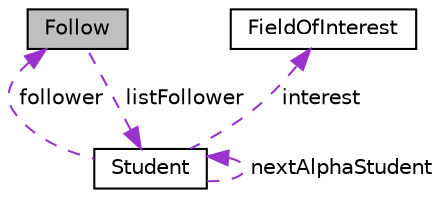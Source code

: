 digraph "Follow"
{
 // LATEX_PDF_SIZE
  edge [fontname="Helvetica",fontsize="10",labelfontname="Helvetica",labelfontsize="10"];
  node [fontname="Helvetica",fontsize="10",shape=record];
  Node1 [label="Follow",height=0.2,width=0.4,color="black", fillcolor="grey75", style="filled", fontcolor="black",tooltip=" "];
  Node2 -> Node1 [dir="back",color="darkorchid3",fontsize="10",style="dashed",label=" listFollower" ,fontname="Helvetica"];
  Node2 [label="Student",height=0.2,width=0.4,color="black", fillcolor="white", style="filled",URL="$struct_student.html",tooltip=" "];
  Node3 -> Node2 [dir="back",color="darkorchid3",fontsize="10",style="dashed",label=" interest" ,fontname="Helvetica"];
  Node3 [label="FieldOfInterest",height=0.2,width=0.4,color="black", fillcolor="white", style="filled",URL="$struct_field_of_interest.html",tooltip=" "];
  Node1 -> Node2 [dir="back",color="darkorchid3",fontsize="10",style="dashed",label=" follower" ,fontname="Helvetica"];
  Node2 -> Node2 [dir="back",color="darkorchid3",fontsize="10",style="dashed",label=" nextAlphaStudent" ,fontname="Helvetica"];
}
